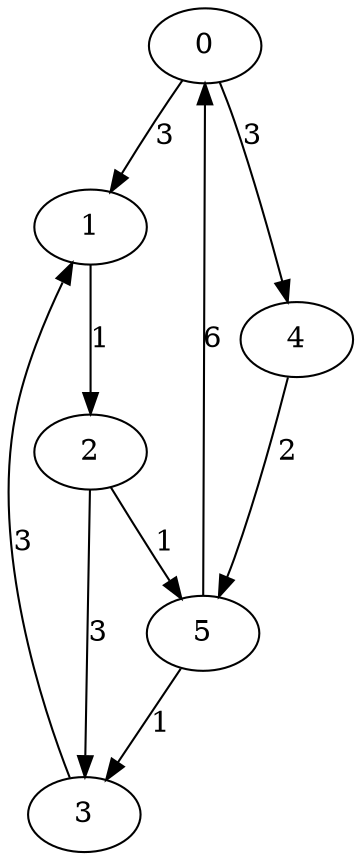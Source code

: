 digraph {
	0
	1
	2
	3
	4
	5
		0 -> 1 [label=3]
		0 -> 4 [label=3]
		1 -> 2 [label=1]
		2 -> 3 [label=3]
		3 -> 1 [label=3]
		2 -> 5 [label=1]
		5 -> 3 [label=1]
		5 -> 0 [label=6]
		4 -> 5 [label=2]
}